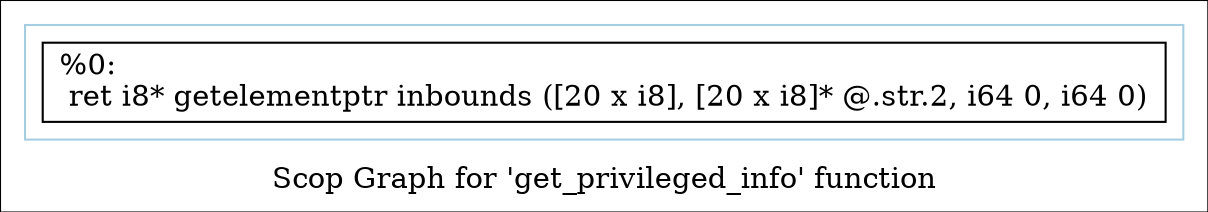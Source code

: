 digraph "Scop Graph for 'get_privileged_info' function" {
	label="Scop Graph for 'get_privileged_info' function";

	Node0x1a74ba0 [shape=record,label="{%0:\l  ret i8* getelementptr inbounds ([20 x i8], [20 x i8]* @.str.2, i64 0, i64 0)\l}"];
	colorscheme = "paired12"
        subgraph cluster_0x1a7be30 {
          label = "";
          style = solid;
          color = 1
          Node0x1a74ba0;
        }
}
